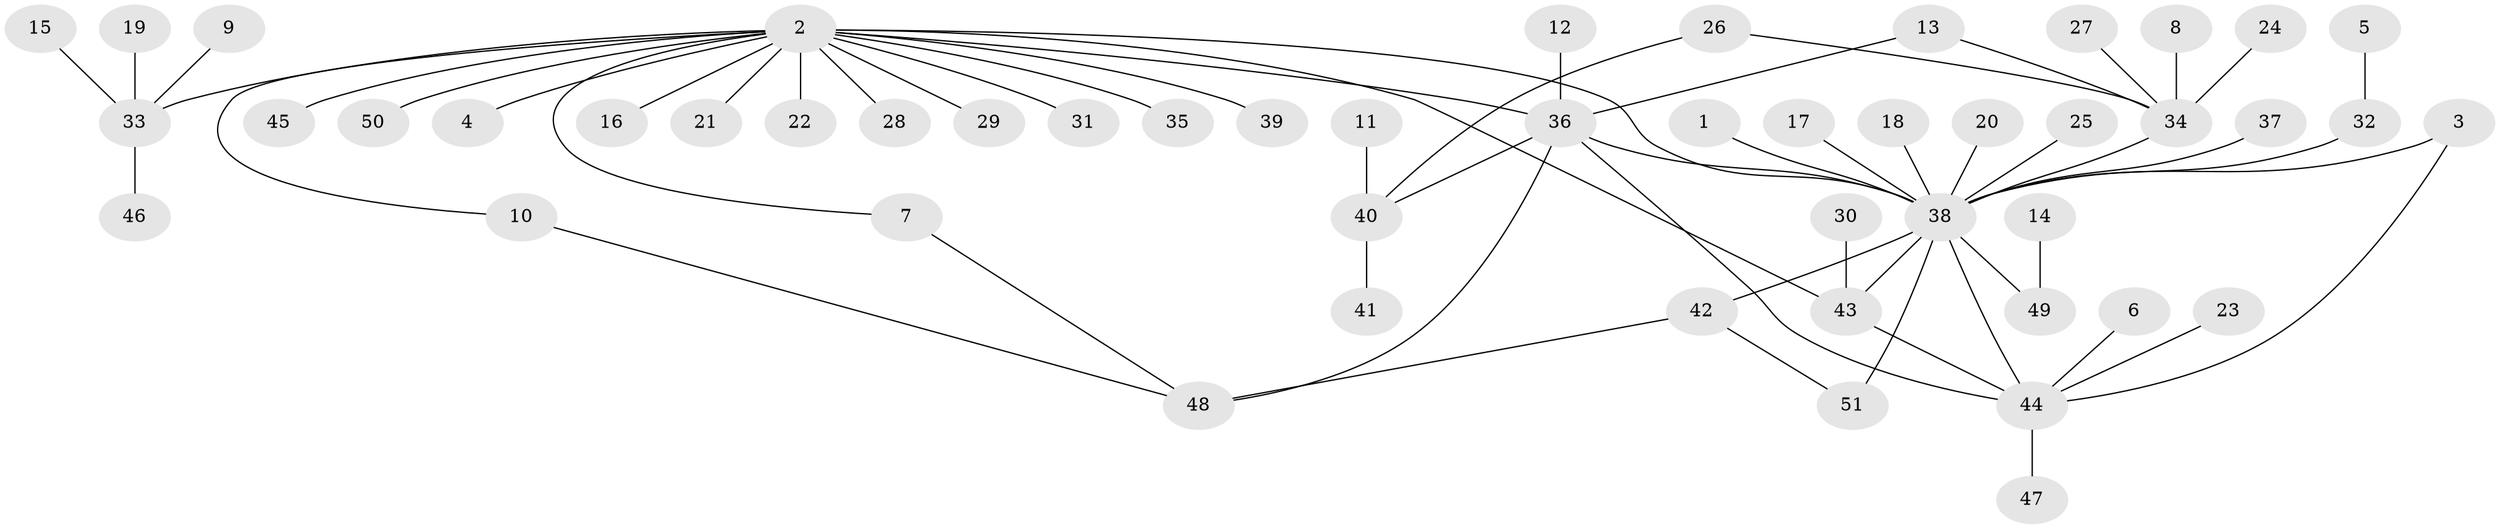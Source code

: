 // original degree distribution, {14: 0.00980392156862745, 7: 0.029411764705882353, 22: 0.00980392156862745, 3: 0.09803921568627451, 1: 0.5882352941176471, 2: 0.17647058823529413, 10: 0.00980392156862745, 9: 0.00980392156862745, 4: 0.0196078431372549, 5: 0.0392156862745098, 6: 0.00980392156862745}
// Generated by graph-tools (version 1.1) at 2025/26/03/09/25 03:26:04]
// undirected, 51 vertices, 61 edges
graph export_dot {
graph [start="1"]
  node [color=gray90,style=filled];
  1;
  2;
  3;
  4;
  5;
  6;
  7;
  8;
  9;
  10;
  11;
  12;
  13;
  14;
  15;
  16;
  17;
  18;
  19;
  20;
  21;
  22;
  23;
  24;
  25;
  26;
  27;
  28;
  29;
  30;
  31;
  32;
  33;
  34;
  35;
  36;
  37;
  38;
  39;
  40;
  41;
  42;
  43;
  44;
  45;
  46;
  47;
  48;
  49;
  50;
  51;
  1 -- 38 [weight=1.0];
  2 -- 4 [weight=1.0];
  2 -- 7 [weight=1.0];
  2 -- 10 [weight=1.0];
  2 -- 16 [weight=1.0];
  2 -- 21 [weight=1.0];
  2 -- 22 [weight=1.0];
  2 -- 28 [weight=1.0];
  2 -- 29 [weight=1.0];
  2 -- 31 [weight=1.0];
  2 -- 33 [weight=1.0];
  2 -- 35 [weight=1.0];
  2 -- 36 [weight=1.0];
  2 -- 38 [weight=1.0];
  2 -- 39 [weight=1.0];
  2 -- 43 [weight=1.0];
  2 -- 45 [weight=1.0];
  2 -- 50 [weight=1.0];
  3 -- 38 [weight=1.0];
  3 -- 44 [weight=1.0];
  5 -- 32 [weight=1.0];
  6 -- 44 [weight=1.0];
  7 -- 48 [weight=1.0];
  8 -- 34 [weight=1.0];
  9 -- 33 [weight=1.0];
  10 -- 48 [weight=1.0];
  11 -- 40 [weight=1.0];
  12 -- 36 [weight=1.0];
  13 -- 34 [weight=1.0];
  13 -- 36 [weight=1.0];
  14 -- 49 [weight=1.0];
  15 -- 33 [weight=1.0];
  17 -- 38 [weight=1.0];
  18 -- 38 [weight=1.0];
  19 -- 33 [weight=1.0];
  20 -- 38 [weight=1.0];
  23 -- 44 [weight=1.0];
  24 -- 34 [weight=1.0];
  25 -- 38 [weight=2.0];
  26 -- 34 [weight=1.0];
  26 -- 40 [weight=1.0];
  27 -- 34 [weight=1.0];
  30 -- 43 [weight=1.0];
  32 -- 38 [weight=1.0];
  33 -- 46 [weight=1.0];
  34 -- 38 [weight=1.0];
  36 -- 38 [weight=1.0];
  36 -- 40 [weight=1.0];
  36 -- 44 [weight=1.0];
  36 -- 48 [weight=1.0];
  37 -- 38 [weight=1.0];
  38 -- 42 [weight=2.0];
  38 -- 43 [weight=2.0];
  38 -- 44 [weight=1.0];
  38 -- 49 [weight=1.0];
  38 -- 51 [weight=1.0];
  40 -- 41 [weight=1.0];
  42 -- 48 [weight=1.0];
  42 -- 51 [weight=1.0];
  43 -- 44 [weight=1.0];
  44 -- 47 [weight=1.0];
}
